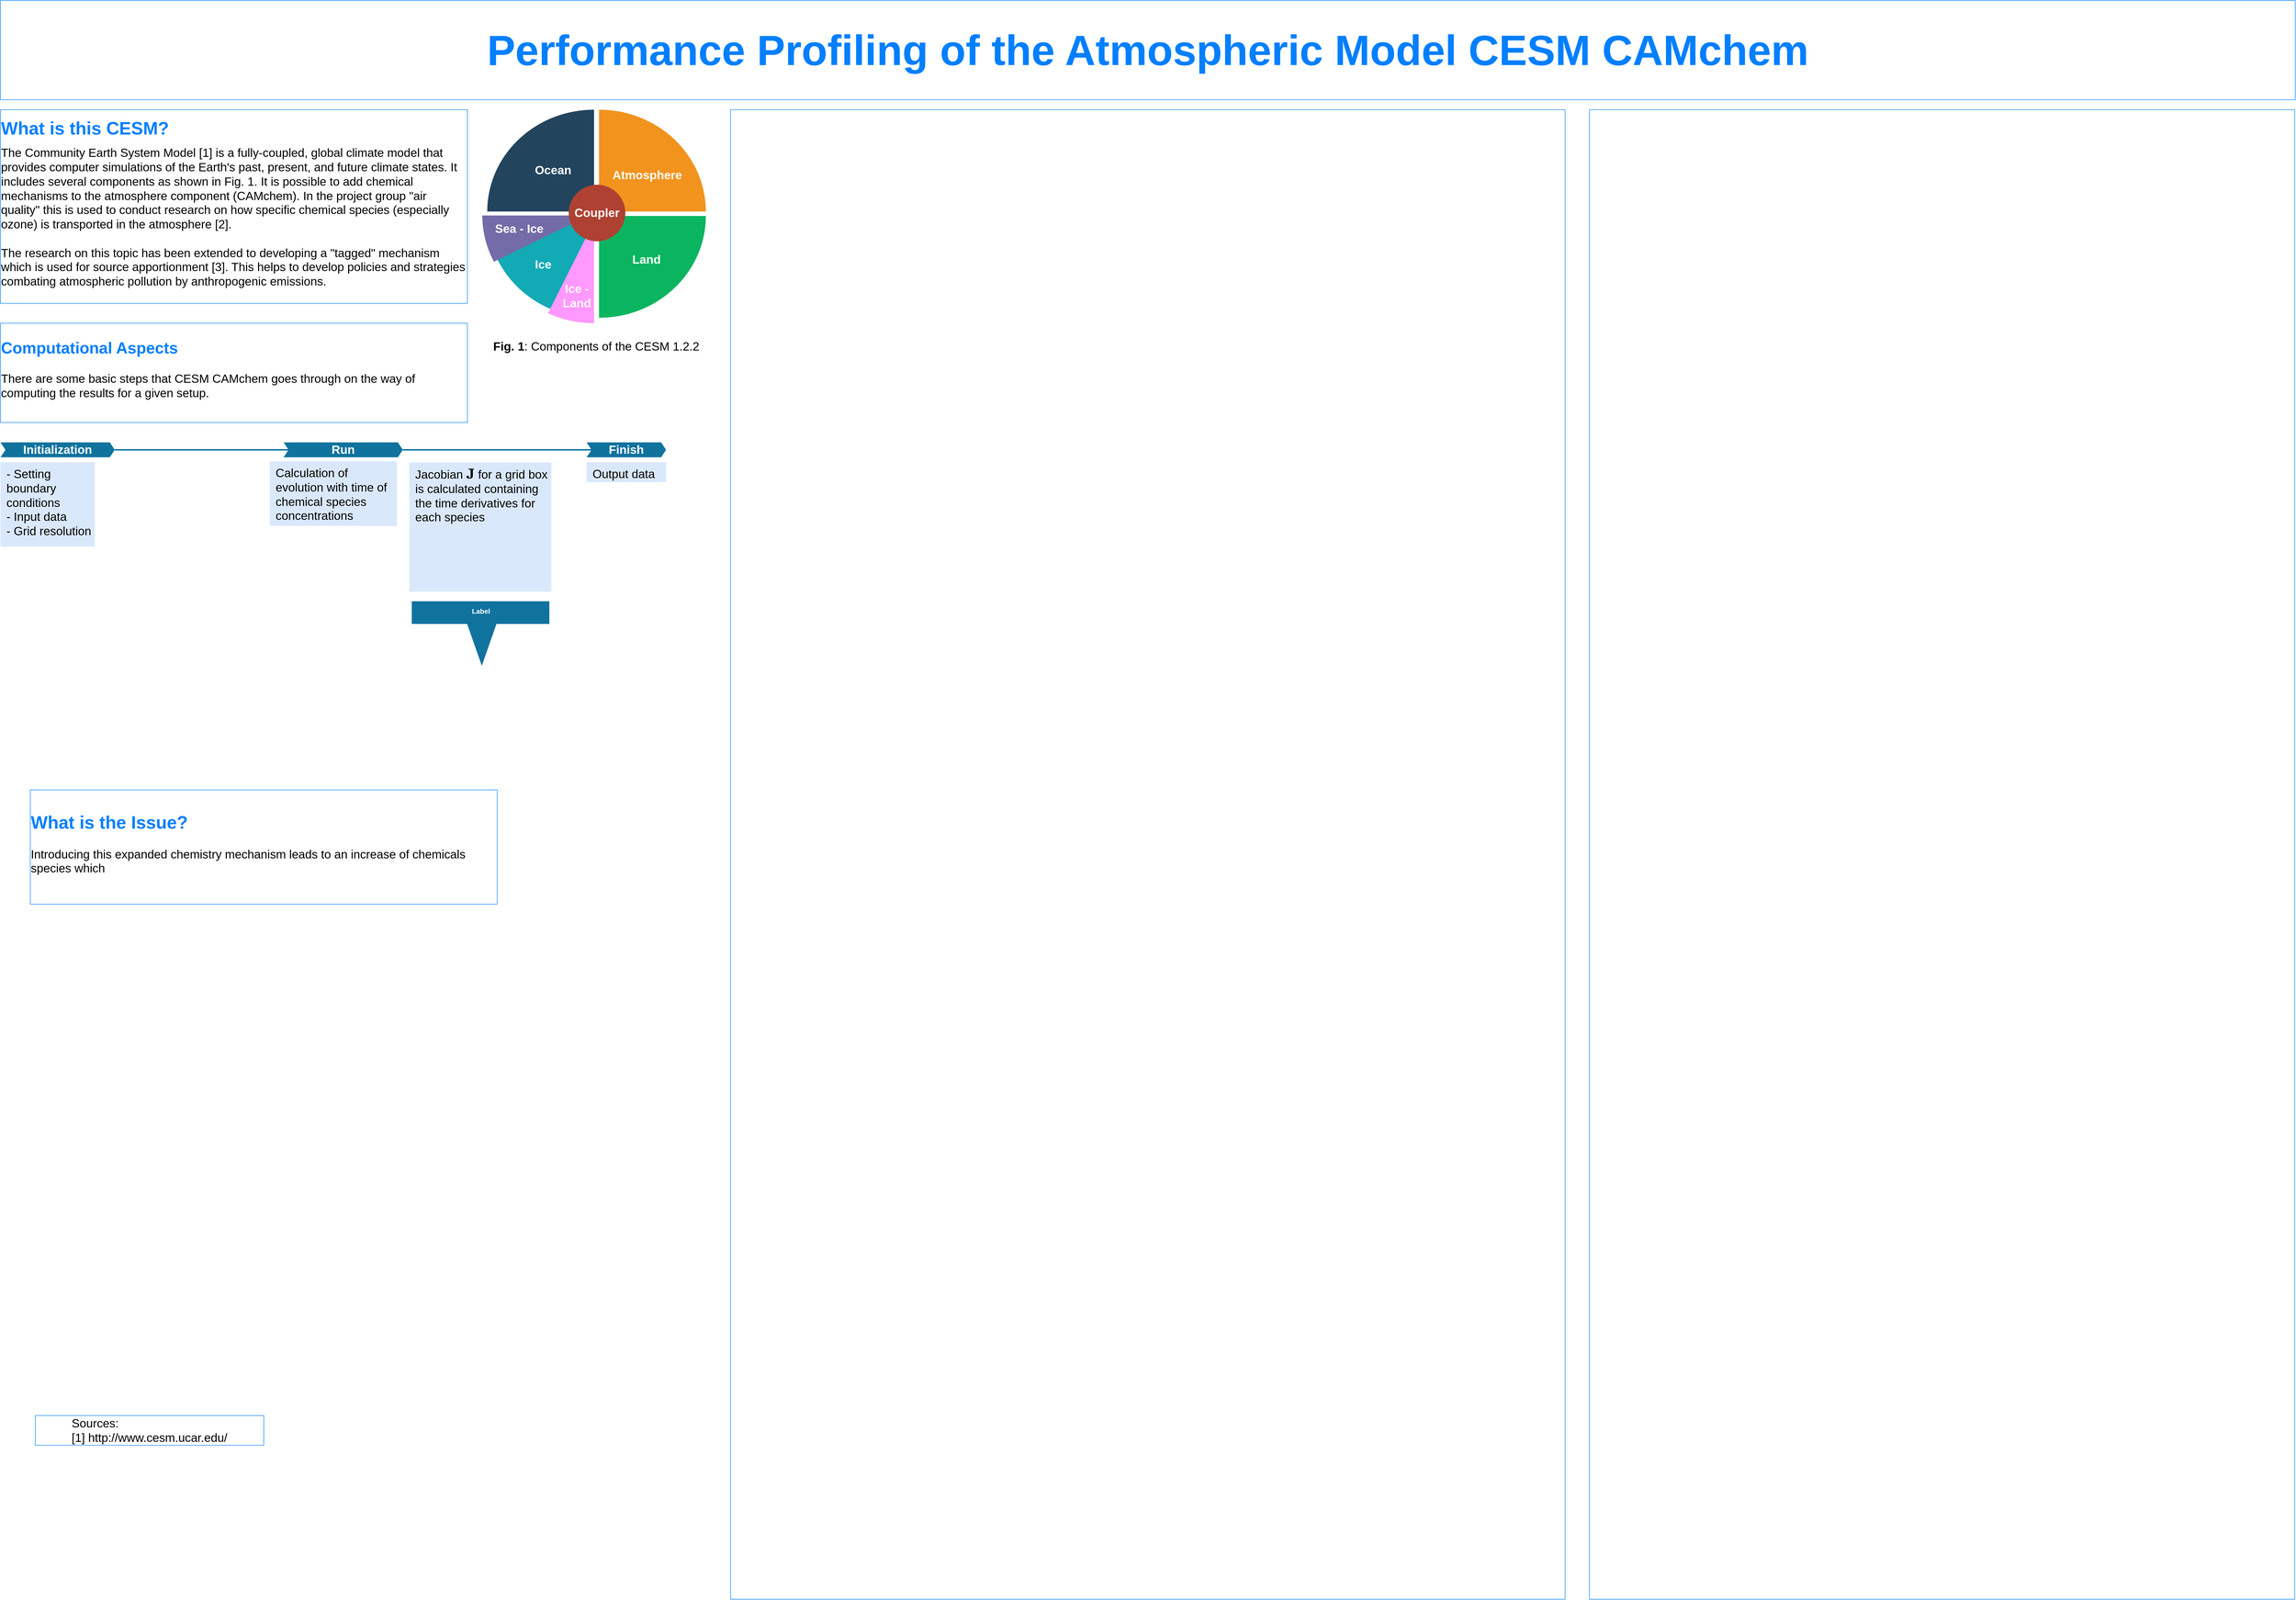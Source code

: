 <mxfile version="10.6.9" type="github"><diagram id="mjhDDRxly4AxYH8nvqQT" name="Page-1"><mxGraphModel dx="1859" dy="1043" grid="1" gridSize="10" guides="1" tooltips="1" connect="1" arrows="1" fold="1" page="1" pageScale="1" pageWidth="4681" pageHeight="3300" math="1" shadow="0"><root><mxCell id="0"/><mxCell id="1" parent="0"/><mxCell id="dlEqyy9EDfAYzepxbtxh-1" value="&lt;font style=&quot;font-size: 85px&quot; color=&quot;#007FFF&quot;&gt;&lt;b&gt;&lt;font style=&quot;font-size: 85px&quot;&gt;Performance Profiling of the Atmospheric Model CESM CAMchem&lt;br&gt;&lt;/font&gt;&lt;/b&gt;&lt;/font&gt;" style="rounded=0;whiteSpace=wrap;html=1;strokeColor=#007FFF;" vertex="1" parent="1"><mxGeometry x="20" y="20" width="4620" height="200" as="geometry"/></mxCell><mxCell id="dlEqyy9EDfAYzepxbtxh-2" value="&lt;div align=&quot;left&quot;&gt;&lt;font style=&quot;font-size: 36px&quot; color=&quot;#007FFF&quot;&gt;&lt;b&gt;What is this CESM?&lt;/b&gt;&lt;/font&gt;&lt;br&gt;&lt;/div&gt;&lt;div&gt;&lt;br&gt;&lt;/div&gt;&lt;div style=&quot;font-size: 24px&quot; align=&quot;left&quot;&gt;The Community Earth System Model [1] is a fully-coupled, global climate model that provides computer simulations of the Earth's past, present, and future climate states. It includes several components as shown in Fig. 1. It is possible to add chemical mechanisms to the atmosphere component (CAMchem). In the project group &quot;air quality&quot; this is used to conduct research on how specific chemical species (especially ozone) is transported in the atmosphere [2].&lt;/div&gt;&lt;div style=&quot;font-size: 24px&quot; align=&quot;left&quot;&gt;&lt;br&gt;&lt;/div&gt;&lt;div style=&quot;font-size: 24px&quot; align=&quot;left&quot;&gt;The research on this topic has been extended to developing a &quot;tagged&quot; mechanism which is used for source apportionment [3]. This helps to develop policies and strategies combating atmospheric pollution by anthropogenic emissions. &lt;br&gt;&lt;/div&gt;&amp;nbsp;" style="rounded=0;whiteSpace=wrap;html=1;strokeColor=#007FFF;" vertex="1" parent="1"><mxGeometry x="20" y="240" width="940" height="390" as="geometry"/></mxCell><mxCell id="dlEqyy9EDfAYzepxbtxh-3" value="" style="rounded=0;whiteSpace=wrap;html=1;strokeColor=#007FFF;" vertex="1" parent="1"><mxGeometry x="1490" y="240" width="1680" height="3000" as="geometry"/></mxCell><mxCell id="dlEqyy9EDfAYzepxbtxh-4" value="" style="rounded=0;whiteSpace=wrap;html=1;strokeColor=#007FFF;" vertex="1" parent="1"><mxGeometry x="3219" y="240" width="1420" height="3000" as="geometry"/></mxCell><mxCell id="dlEqyy9EDfAYzepxbtxh-5" value="&lt;div style=&quot;font-size: 24px&quot; align=&quot;left&quot;&gt;&lt;font style=&quot;font-size: 24px&quot;&gt;Sources:&lt;/font&gt;&lt;/div&gt;&lt;div style=&quot;font-size: 24px&quot; align=&quot;left&quot;&gt;&lt;font style=&quot;font-size: 24px&quot;&gt;[1] http://www.cesm.ucar.edu/&lt;br&gt;&lt;/font&gt;&lt;/div&gt;" style="rounded=0;whiteSpace=wrap;html=1;strokeColor=#007FFF;" vertex="1" parent="1"><mxGeometry x="90" y="2870" width="460" height="60" as="geometry"/></mxCell><mxCell id="dlEqyy9EDfAYzepxbtxh-9" value="" style="verticalLabelPosition=bottom;verticalAlign=top;html=1;shape=mxgraph.basic.pie;fillColor=#23445D;strokeColor=none;startAngle=0.75;endAngle=0;rotation=0;flipH=0;flipV=0;" vertex="1" parent="1"><mxGeometry x="1000" y="240" width="430" height="410" as="geometry"/></mxCell><mxCell id="dlEqyy9EDfAYzepxbtxh-10" value="" style="verticalLabelPosition=bottom;verticalAlign=top;html=1;shape=mxgraph.basic.pie;fillColor=#F2931E;strokeColor=none;startAngle=0.75;endAngle=0;rotation=0;flipH=1;flipV=0;" vertex="1" parent="1"><mxGeometry x="1010" y="240" width="430" height="410" as="geometry"/></mxCell><mxCell id="dlEqyy9EDfAYzepxbtxh-11" value="" style="verticalLabelPosition=bottom;verticalAlign=top;html=1;shape=mxgraph.basic.pie;fillColor=#0BB560;strokeColor=none;startAngle=0.75;endAngle=0;rotation=0;flipH=1;flipV=1;" vertex="1" parent="1"><mxGeometry x="1010" y="249" width="430" height="410" as="geometry"/></mxCell><mxCell id="dlEqyy9EDfAYzepxbtxh-12" value="" style="verticalLabelPosition=bottom;verticalAlign=top;html=1;shape=mxgraph.basic.pie;fillColor=#12AAB5;strokeColor=none;startAngle=0.75;endAngle=0;rotation=0;flipH=0;flipV=1;" vertex="1" parent="1"><mxGeometry x="1000" y="249" width="430" height="410" as="geometry"/></mxCell><mxCell id="dlEqyy9EDfAYzepxbtxh-39" value="&lt;b&gt;&lt;font style=&quot;font-size: 24px&quot;&gt;Land&lt;/font&gt;&lt;/b&gt;" style="text;html=1;resizable=0;points=[];autosize=1;align=left;verticalAlign=top;spacingTop=-4;fontColor=#FFFFFF;" vertex="1" parent="1"><mxGeometry x="1290" y="525" width="70" height="20" as="geometry"/></mxCell><mxCell id="dlEqyy9EDfAYzepxbtxh-40" value="&lt;b&gt;&lt;font style=&quot;font-size: 24px&quot;&gt;Atmosphere&lt;/font&gt;&lt;/b&gt;" style="text;html=1;resizable=0;points=[];autosize=1;align=left;verticalAlign=top;spacingTop=-4;fontColor=#FFFFFF;" vertex="1" parent="1"><mxGeometry x="1250" y="355" width="150" height="20" as="geometry"/></mxCell><mxCell id="dlEqyy9EDfAYzepxbtxh-41" value="&lt;b&gt;&lt;font style=&quot;font-size: 24px&quot;&gt;Ocean&lt;/font&gt;&lt;/b&gt;" style="text;html=1;resizable=0;points=[];autosize=1;align=left;verticalAlign=top;spacingTop=-4;fontColor=#FFFFFF;" vertex="1" parent="1"><mxGeometry x="1094" y="345" width="90" height="20" as="geometry"/></mxCell><mxCell id="dlEqyy9EDfAYzepxbtxh-42" value="&lt;b&gt;&lt;font style=&quot;font-size: 24px&quot;&gt;Ice&lt;/font&gt;&lt;/b&gt;" style="text;html=1;resizable=0;points=[];autosize=1;align=left;verticalAlign=top;spacingTop=-4;fontColor=#FFFFFF;" vertex="1" parent="1"><mxGeometry x="1094" y="535" width="50" height="20" as="geometry"/></mxCell><mxCell id="dlEqyy9EDfAYzepxbtxh-43" value="" style="verticalLabelPosition=bottom;verticalAlign=top;html=1;shape=mxgraph.basic.pie;fillColor=#FF99FF;strokeColor=none;startAngle=0.929;endAngle=0;rotation=0;flipH=0;flipV=1;fontColor=#FF99FF;" vertex="1" parent="1"><mxGeometry x="1000" y="260" width="430" height="410" as="geometry"/></mxCell><mxCell id="dlEqyy9EDfAYzepxbtxh-44" value="" style="verticalLabelPosition=bottom;verticalAlign=top;html=1;shape=mxgraph.basic.pie;fillColor=#736CA8;strokeColor=none;startAngle=0.75;endAngle=0.825;rotation=0;flipH=0;flipV=1;" vertex="1" parent="1"><mxGeometry x="990" y="248" width="430" height="410" as="geometry"/></mxCell><mxCell id="dlEqyy9EDfAYzepxbtxh-30" value="&lt;font style=&quot;font-size: 24px&quot; color=&quot;#FFFFFF&quot;&gt;&lt;b&gt;Coupler&lt;/b&gt;&lt;/font&gt;" style="ellipse;whiteSpace=wrap;html=1;aspect=fixed;strokeColor=none;fillColor=#AE4132;" vertex="1" parent="1"><mxGeometry x="1164" y="391" width="114" height="114" as="geometry"/></mxCell><mxCell id="dlEqyy9EDfAYzepxbtxh-45" value="&lt;font style=&quot;font-size: 24px&quot;&gt;&lt;b&gt;Sea - Ice&lt;/b&gt;&lt;/font&gt;" style="text;html=1;resizable=0;points=[];autosize=1;align=center;verticalAlign=middle;spacingTop=0;fontColor=#FFFFFF;strokeWidth=1;spacing=0;labelPosition=center;verticalLabelPosition=middle;" vertex="1" parent="1"><mxGeometry x="1009" y="465" width="110" height="30" as="geometry"/></mxCell><mxCell id="dlEqyy9EDfAYzepxbtxh-46" value="&lt;div style=&quot;font-size: 24px&quot;&gt;&lt;font style=&quot;font-size: 24px&quot;&gt;Ice -&lt;br&gt;&lt;/font&gt;&lt;/div&gt;&lt;div style=&quot;font-size: 24px&quot;&gt;&lt;font style=&quot;font-size: 24px&quot;&gt;Land&lt;br&gt;&lt;/font&gt;&lt;/div&gt;" style="text;html=1;resizable=0;points=[];autosize=1;align=center;verticalAlign=middle;spacingTop=0;fontColor=#FFFFFF;strokeWidth=1;spacing=0;labelPosition=center;verticalLabelPosition=middle;fontStyle=1" vertex="1" parent="1"><mxGeometry x="1145" y="600" width="70" height="30" as="geometry"/></mxCell><mxCell id="dlEqyy9EDfAYzepxbtxh-47" value="&lt;div align=&quot;left&quot;&gt;&lt;font style=&quot;font-size: 36px&quot; color=&quot;#007FFF&quot;&gt;&lt;b&gt;What is the Issue?&lt;/b&gt;&lt;/font&gt;&lt;br&gt;&lt;/div&gt;&lt;div style=&quot;font-size: 24px&quot; align=&quot;left&quot;&gt;&lt;br&gt;&lt;/div&gt;&lt;div style=&quot;font-size: 24px&quot; align=&quot;left&quot;&gt;Introducing this expanded chemistry mechanism leads to an increase of chemicals species which &lt;br&gt;&lt;/div&gt;&amp;nbsp;" style="rounded=0;whiteSpace=wrap;html=1;strokeColor=#007FFF;" vertex="1" parent="1"><mxGeometry x="80" y="1610" width="940" height="230" as="geometry"/></mxCell><mxCell id="dlEqyy9EDfAYzepxbtxh-48" value="&lt;div style=&quot;font-size: 32px&quot; align=&quot;left&quot;&gt;&lt;font style=&quot;font-size: 32px&quot; color=&quot;#007FFF&quot;&gt;&lt;b&gt;Computational Aspects&lt;/b&gt;&lt;/font&gt;&lt;br&gt;&lt;/div&gt;&lt;div style=&quot;font-size: 24px&quot; align=&quot;left&quot;&gt;&lt;br&gt;&lt;/div&gt;&lt;div style=&quot;font-size: 24px&quot; align=&quot;left&quot;&gt;There are some basic steps that CESM CAMchem goes through on the way of computing the results for a given setup.&lt;br&gt;&lt;/div&gt;&amp;nbsp;" style="rounded=0;whiteSpace=wrap;html=1;strokeColor=#007FFF;" vertex="1" parent="1"><mxGeometry x="20" y="670" width="940" height="200" as="geometry"/></mxCell><mxCell id="dlEqyy9EDfAYzepxbtxh-53" value="&lt;font style=&quot;font-size: 24px&quot;&gt;Initialization&lt;/font&gt;" style="shape=step;perimeter=stepPerimeter;whiteSpace=wrap;html=1;fixedSize=1;size=10;fillColor=#10739E;strokeColor=none;fontSize=17;fontColor=#FFFFFF;fontStyle=1;align=center;rounded=0;" vertex="1" parent="1"><mxGeometry x="20" y="910" width="230" height="30" as="geometry"/></mxCell><mxCell id="dlEqyy9EDfAYzepxbtxh-54" value="&lt;font style=&quot;font-size: 24px&quot;&gt;Run&lt;/font&gt;" style="shape=step;perimeter=stepPerimeter;whiteSpace=wrap;html=1;fixedSize=1;size=10;fillColor=#10739E;strokeColor=none;fontSize=17;fontColor=#FFFFFF;fontStyle=1;align=center;rounded=0;" vertex="1" parent="1"><mxGeometry x="590" y="910" width="240" height="30" as="geometry"/></mxCell><mxCell id="dlEqyy9EDfAYzepxbtxh-55" value="&lt;font style=&quot;font-size: 24px&quot;&gt;Finish&lt;/font&gt;" style="shape=step;perimeter=stepPerimeter;whiteSpace=wrap;html=1;fixedSize=1;size=10;fillColor=#10739E;strokeColor=none;fontSize=17;fontColor=#FFFFFF;fontStyle=1;align=center;rounded=0;" vertex="1" parent="1"><mxGeometry x="1200" y="910" width="160" height="30" as="geometry"/></mxCell><mxCell id="dlEqyy9EDfAYzepxbtxh-58" value="&lt;div style=&quot;font-size: 24px&quot;&gt;&lt;font style=&quot;font-size: 24px&quot;&gt;- Setting boundary conditions&lt;/font&gt;&lt;/div&gt;&lt;div style=&quot;font-size: 24px&quot;&gt;&lt;font style=&quot;font-size: 24px&quot;&gt;- Input data&lt;/font&gt;&lt;/div&gt;&lt;div style=&quot;font-size: 24px&quot;&gt;&lt;font style=&quot;font-size: 24px&quot;&gt;- Grid resolution&lt;br&gt;&lt;/font&gt;&lt;/div&gt;" style="shape=rect;fillColor=#dae8fc;strokeColor=none;fontSize=12;html=1;whiteSpace=wrap;align=left;verticalAlign=top;spacing=5;rounded=0;spacingLeft=7;" vertex="1" parent="1"><mxGeometry x="20" y="950" width="190" height="170" as="geometry"/></mxCell><mxCell id="dlEqyy9EDfAYzepxbtxh-61" value="&lt;font style=&quot;font-size: 24px&quot;&gt;Calculation of evolution with time of chemical species concentrations&lt;/font&gt;" style="shape=rect;fillColor=#dae8fc;strokeColor=none;fontSize=12;html=1;whiteSpace=wrap;align=left;verticalAlign=top;spacing=5;rounded=0;spacingLeft=7;" vertex="1" parent="1"><mxGeometry x="562" y="948" width="256" height="130" as="geometry"/></mxCell><mxCell id="dlEqyy9EDfAYzepxbtxh-64" value="&lt;font style=&quot;font-size: 24px&quot;&gt;Output data&lt;br&gt;&lt;/font&gt;" style="shape=rect;fillColor=#dae8fc;strokeColor=none;fontSize=12;html=1;whiteSpace=wrap;align=left;verticalAlign=top;spacing=5;rounded=0;spacingLeft=7;" vertex="1" parent="1"><mxGeometry x="1200" y="950" width="160" height="40" as="geometry"/></mxCell><mxCell id="dlEqyy9EDfAYzepxbtxh-73" value="&lt;font style=&quot;font-size: 24px&quot;&gt;&lt;b&gt;Fig. 1&lt;/b&gt;: Components of the CESM 1.2.2&lt;/font&gt;" style="text;html=1;resizable=0;points=[];autosize=1;align=left;verticalAlign=top;spacingTop=-4;fontColor=#000000;" vertex="1" parent="1"><mxGeometry x="1010" y="700" width="430" height="20" as="geometry"/></mxCell><mxCell id="dlEqyy9EDfAYzepxbtxh-76" value="" style="endArrow=none;html=1;fontColor=#000000;exitX=1;exitY=0.5;exitDx=0;exitDy=0;strokeWidth=3;strokeColor=#10739E;" edge="1" parent="1" source="dlEqyy9EDfAYzepxbtxh-53" target="dlEqyy9EDfAYzepxbtxh-54"><mxGeometry width="50" height="50" relative="1" as="geometry"><mxPoint x="200" y="1430" as="sourcePoint"/><mxPoint x="570" y="1380" as="targetPoint"/><Array as="points"/></mxGeometry></mxCell><mxCell id="dlEqyy9EDfAYzepxbtxh-77" value="" style="endArrow=none;html=1;fontColor=#000000;exitX=1;exitY=0.5;exitDx=0;exitDy=0;strokeWidth=3;strokeColor=#10739E;entryX=0;entryY=0.5;entryDx=0;entryDy=0;" edge="1" parent="1" source="dlEqyy9EDfAYzepxbtxh-54" target="dlEqyy9EDfAYzepxbtxh-55"><mxGeometry width="50" height="50" relative="1" as="geometry"><mxPoint x="260.333" y="935" as="sourcePoint"/><mxPoint x="612.292" y="931.172" as="targetPoint"/><Array as="points"/></mxGeometry></mxCell><mxCell id="dlEqyy9EDfAYzepxbtxh-78" value="&lt;font style=&quot;font-size: 24px&quot;&gt;$$ \mathbf{J}(i,j) = \frac{\partial}{\partial [S_j]} \frac{[S_i]}{dt} $$&lt;br&gt;&lt;/font&gt;" style="text;html=1;resizable=0;points=[];autosize=1;align=left;verticalAlign=top;spacingTop=0;fontColor=#000000;" vertex="1" parent="1"><mxGeometry x="857" y="1083" width="393" height="103" as="geometry"/></mxCell><mxCell id="dlEqyy9EDfAYzepxbtxh-79" value="&lt;font style=&quot;font-size: 24px&quot;&gt;Jacobian \( \mathbf{J} \) for a grid box is calculated containing the time derivatives for each species&lt;br&gt;&lt;/font&gt;" style="shape=rect;fillColor=#dae8fc;strokeColor=none;fontSize=12;html=1;whiteSpace=wrap;align=left;verticalAlign=top;spacing=5;rounded=0;spacingLeft=7;" vertex="1" parent="1"><mxGeometry x="843" y="950.5" width="286" height="260" as="geometry"/></mxCell><mxCell id="dlEqyy9EDfAYzepxbtxh-80" value="Label" style="html=1;shape=mxgraph.infographic.barCallout;dx=141;dy=84.33;fillColor=#10739E;strokeColor=none;align=center;verticalAlign=top;fontColor=#ffffff;fontSize=14;fontStyle=1;shadow=0;spacingTop=5;" vertex="1" parent="1"><mxGeometry x="848" y="1230" width="277" height="130" as="geometry"/></mxCell></root></mxGraphModel></diagram></mxfile>